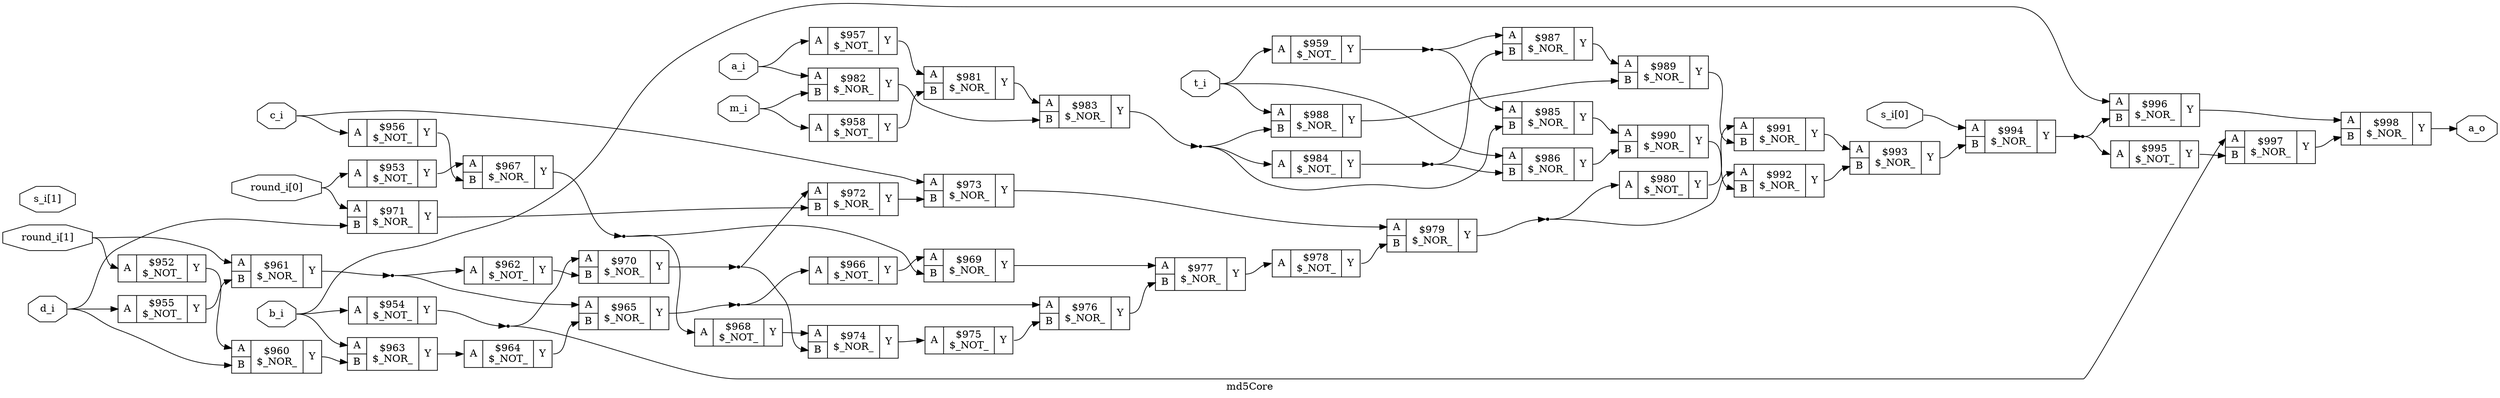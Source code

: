 digraph "md5Core" {
label="md5Core";
rankdir="LR";
remincross=true;
n47 [ shape=octagon, label="a_i", color="black", fontcolor="black" ];
n48 [ shape=octagon, label="a_o", color="black", fontcolor="black" ];
n49 [ shape=octagon, label="b_i", color="black", fontcolor="black" ];
n50 [ shape=octagon, label="c_i", color="black", fontcolor="black" ];
n51 [ shape=octagon, label="d_i", color="black", fontcolor="black" ];
n52 [ shape=octagon, label="m_i", color="black", fontcolor="black" ];
n53 [ shape=octagon, label="round_i[0]", color="black", fontcolor="black" ];
n54 [ shape=octagon, label="round_i[1]", color="black", fontcolor="black" ];
n55 [ shape=octagon, label="s_i[0]", color="black", fontcolor="black" ];
n56 [ shape=octagon, label="s_i[1]", color="black", fontcolor="black" ];
n57 [ shape=octagon, label="t_i", color="black", fontcolor="black" ];
c60 [ shape=record, label="{{<p58> A}|$952\n$_NOT_|{<p59> Y}}" ];
c61 [ shape=record, label="{{<p58> A}|$953\n$_NOT_|{<p59> Y}}" ];
c62 [ shape=record, label="{{<p58> A}|$954\n$_NOT_|{<p59> Y}}" ];
c63 [ shape=record, label="{{<p58> A}|$955\n$_NOT_|{<p59> Y}}" ];
c64 [ shape=record, label="{{<p58> A}|$956\n$_NOT_|{<p59> Y}}" ];
c65 [ shape=record, label="{{<p58> A}|$957\n$_NOT_|{<p59> Y}}" ];
c66 [ shape=record, label="{{<p58> A}|$958\n$_NOT_|{<p59> Y}}" ];
c67 [ shape=record, label="{{<p58> A}|$959\n$_NOT_|{<p59> Y}}" ];
c69 [ shape=record, label="{{<p58> A|<p68> B}|$960\n$_NOR_|{<p59> Y}}" ];
c70 [ shape=record, label="{{<p58> A|<p68> B}|$961\n$_NOR_|{<p59> Y}}" ];
c71 [ shape=record, label="{{<p58> A}|$962\n$_NOT_|{<p59> Y}}" ];
c72 [ shape=record, label="{{<p58> A|<p68> B}|$963\n$_NOR_|{<p59> Y}}" ];
c73 [ shape=record, label="{{<p58> A}|$964\n$_NOT_|{<p59> Y}}" ];
c74 [ shape=record, label="{{<p58> A|<p68> B}|$965\n$_NOR_|{<p59> Y}}" ];
c75 [ shape=record, label="{{<p58> A}|$966\n$_NOT_|{<p59> Y}}" ];
c76 [ shape=record, label="{{<p58> A|<p68> B}|$967\n$_NOR_|{<p59> Y}}" ];
c77 [ shape=record, label="{{<p58> A}|$968\n$_NOT_|{<p59> Y}}" ];
c78 [ shape=record, label="{{<p58> A|<p68> B}|$969\n$_NOR_|{<p59> Y}}" ];
c79 [ shape=record, label="{{<p58> A|<p68> B}|$970\n$_NOR_|{<p59> Y}}" ];
c80 [ shape=record, label="{{<p58> A|<p68> B}|$971\n$_NOR_|{<p59> Y}}" ];
c81 [ shape=record, label="{{<p58> A|<p68> B}|$972\n$_NOR_|{<p59> Y}}" ];
c82 [ shape=record, label="{{<p58> A|<p68> B}|$973\n$_NOR_|{<p59> Y}}" ];
c83 [ shape=record, label="{{<p58> A|<p68> B}|$974\n$_NOR_|{<p59> Y}}" ];
c84 [ shape=record, label="{{<p58> A}|$975\n$_NOT_|{<p59> Y}}" ];
c85 [ shape=record, label="{{<p58> A|<p68> B}|$976\n$_NOR_|{<p59> Y}}" ];
c86 [ shape=record, label="{{<p58> A|<p68> B}|$977\n$_NOR_|{<p59> Y}}" ];
c87 [ shape=record, label="{{<p58> A}|$978\n$_NOT_|{<p59> Y}}" ];
c88 [ shape=record, label="{{<p58> A|<p68> B}|$979\n$_NOR_|{<p59> Y}}" ];
c89 [ shape=record, label="{{<p58> A}|$980\n$_NOT_|{<p59> Y}}" ];
c90 [ shape=record, label="{{<p58> A|<p68> B}|$981\n$_NOR_|{<p59> Y}}" ];
c91 [ shape=record, label="{{<p58> A|<p68> B}|$982\n$_NOR_|{<p59> Y}}" ];
c92 [ shape=record, label="{{<p58> A|<p68> B}|$983\n$_NOR_|{<p59> Y}}" ];
c93 [ shape=record, label="{{<p58> A}|$984\n$_NOT_|{<p59> Y}}" ];
c94 [ shape=record, label="{{<p58> A|<p68> B}|$985\n$_NOR_|{<p59> Y}}" ];
c95 [ shape=record, label="{{<p58> A|<p68> B}|$986\n$_NOR_|{<p59> Y}}" ];
c96 [ shape=record, label="{{<p58> A|<p68> B}|$987\n$_NOR_|{<p59> Y}}" ];
c97 [ shape=record, label="{{<p58> A|<p68> B}|$988\n$_NOR_|{<p59> Y}}" ];
c98 [ shape=record, label="{{<p58> A|<p68> B}|$989\n$_NOR_|{<p59> Y}}" ];
c99 [ shape=record, label="{{<p58> A|<p68> B}|$990\n$_NOR_|{<p59> Y}}" ];
c100 [ shape=record, label="{{<p58> A|<p68> B}|$991\n$_NOR_|{<p59> Y}}" ];
c101 [ shape=record, label="{{<p58> A|<p68> B}|$992\n$_NOR_|{<p59> Y}}" ];
c102 [ shape=record, label="{{<p58> A|<p68> B}|$993\n$_NOR_|{<p59> Y}}" ];
c103 [ shape=record, label="{{<p58> A|<p68> B}|$994\n$_NOR_|{<p59> Y}}" ];
c104 [ shape=record, label="{{<p58> A}|$995\n$_NOT_|{<p59> Y}}" ];
c105 [ shape=record, label="{{<p58> A|<p68> B}|$996\n$_NOR_|{<p59> Y}}" ];
c106 [ shape=record, label="{{<p58> A|<p68> B}|$997\n$_NOR_|{<p59> Y}}" ];
c107 [ shape=record, label="{{<p58> A|<p68> B}|$998\n$_NOR_|{<p59> Y}}" ];
c60:p59:e -> c69:p58:w [color="black", label=""];
n10 [ shape=point ];
c70:p59:e -> n10:w [color="black", label=""];
n10:e -> c71:p58:w [color="black", label=""];
n10:e -> c74:p58:w [color="black", label=""];
c71:p59:e -> c79:p68:w [color="black", label=""];
c72:p59:e -> c73:p58:w [color="black", label=""];
c73:p59:e -> c74:p68:w [color="black", label=""];
n14 [ shape=point ];
c74:p59:e -> n14:w [color="black", label=""];
n14:e -> c75:p58:w [color="black", label=""];
n14:e -> c85:p58:w [color="black", label=""];
c75:p59:e -> c78:p58:w [color="black", label=""];
n16 [ shape=point ];
c76:p59:e -> n16:w [color="black", label=""];
n16:e -> c77:p58:w [color="black", label=""];
n16:e -> c78:p68:w [color="black", label=""];
c77:p59:e -> c83:p58:w [color="black", label=""];
c78:p59:e -> c86:p58:w [color="black", label=""];
n19 [ shape=point ];
c79:p59:e -> n19:w [color="black", label=""];
n19:e -> c81:p58:w [color="black", label=""];
n19:e -> c83:p68:w [color="black", label=""];
c61:p59:e -> c76:p58:w [color="black", label=""];
c80:p59:e -> c81:p68:w [color="black", label=""];
c81:p59:e -> c82:p68:w [color="black", label=""];
c82:p59:e -> c88:p58:w [color="black", label=""];
c83:p59:e -> c84:p58:w [color="black", label=""];
c84:p59:e -> c85:p68:w [color="black", label=""];
c85:p59:e -> c86:p68:w [color="black", label=""];
c86:p59:e -> c87:p58:w [color="black", label=""];
c87:p59:e -> c88:p68:w [color="black", label=""];
n28 [ shape=point ];
c88:p59:e -> n28:w [color="black", label=""];
n28:e -> c101:p58:w [color="black", label=""];
n28:e -> c89:p58:w [color="black", label=""];
c89:p59:e -> c100:p58:w [color="black", label=""];
n3 [ shape=point ];
c62:p59:e -> n3:w [color="black", label=""];
n3:e -> c106:p58:w [color="black", label=""];
n3:e -> c79:p58:w [color="black", label=""];
c90:p59:e -> c92:p58:w [color="black", label=""];
c91:p59:e -> c92:p68:w [color="black", label=""];
n32 [ shape=point ];
c92:p59:e -> n32:w [color="black", label=""];
n32:e -> c93:p58:w [color="black", label=""];
n32:e -> c94:p68:w [color="black", label=""];
n32:e -> c97:p68:w [color="black", label=""];
n33 [ shape=point ];
c93:p59:e -> n33:w [color="black", label=""];
n33:e -> c95:p68:w [color="black", label=""];
n33:e -> c96:p68:w [color="black", label=""];
c94:p59:e -> c99:p58:w [color="black", label=""];
c95:p59:e -> c99:p68:w [color="black", label=""];
c96:p59:e -> c98:p58:w [color="black", label=""];
c97:p59:e -> c98:p68:w [color="black", label=""];
c98:p59:e -> c100:p68:w [color="black", label=""];
c99:p59:e -> c101:p68:w [color="black", label=""];
c63:p59:e -> c70:p68:w [color="black", label=""];
c100:p59:e -> c102:p58:w [color="black", label=""];
c101:p59:e -> c102:p68:w [color="black", label=""];
c102:p59:e -> c103:p68:w [color="black", label=""];
n43 [ shape=point ];
c103:p59:e -> n43:w [color="black", label=""];
n43:e -> c104:p58:w [color="black", label=""];
n43:e -> c105:p68:w [color="black", label=""];
c104:p59:e -> c106:p68:w [color="black", label=""];
c105:p59:e -> c107:p58:w [color="black", label=""];
c106:p59:e -> c107:p68:w [color="black", label=""];
n47:e -> c65:p58:w [color="black", label=""];
n47:e -> c91:p58:w [color="black", label=""];
c107:p59:e -> n48:w [color="black", label=""];
n49:e -> c105:p58:w [color="black", label=""];
n49:e -> c62:p58:w [color="black", label=""];
n49:e -> c72:p58:w [color="black", label=""];
c64:p59:e -> c76:p68:w [color="black", label=""];
n50:e -> c64:p58:w [color="black", label=""];
n50:e -> c82:p58:w [color="black", label=""];
n51:e -> c63:p58:w [color="black", label=""];
n51:e -> c69:p68:w [color="black", label=""];
n51:e -> c80:p68:w [color="black", label=""];
n52:e -> c66:p58:w [color="black", label=""];
n52:e -> c91:p68:w [color="black", label=""];
n53:e -> c61:p58:w [color="black", label=""];
n53:e -> c80:p58:w [color="black", label=""];
n54:e -> c60:p58:w [color="black", label=""];
n54:e -> c70:p58:w [color="black", label=""];
n55:e -> c103:p58:w [color="black", label=""];
n57:e -> c67:p58:w [color="black", label=""];
n57:e -> c95:p58:w [color="black", label=""];
n57:e -> c97:p58:w [color="black", label=""];
c65:p59:e -> c90:p58:w [color="black", label=""];
c66:p59:e -> c90:p68:w [color="black", label=""];
n8 [ shape=point ];
c67:p59:e -> n8:w [color="black", label=""];
n8:e -> c94:p58:w [color="black", label=""];
n8:e -> c96:p58:w [color="black", label=""];
c69:p59:e -> c72:p68:w [color="black", label=""];
}

